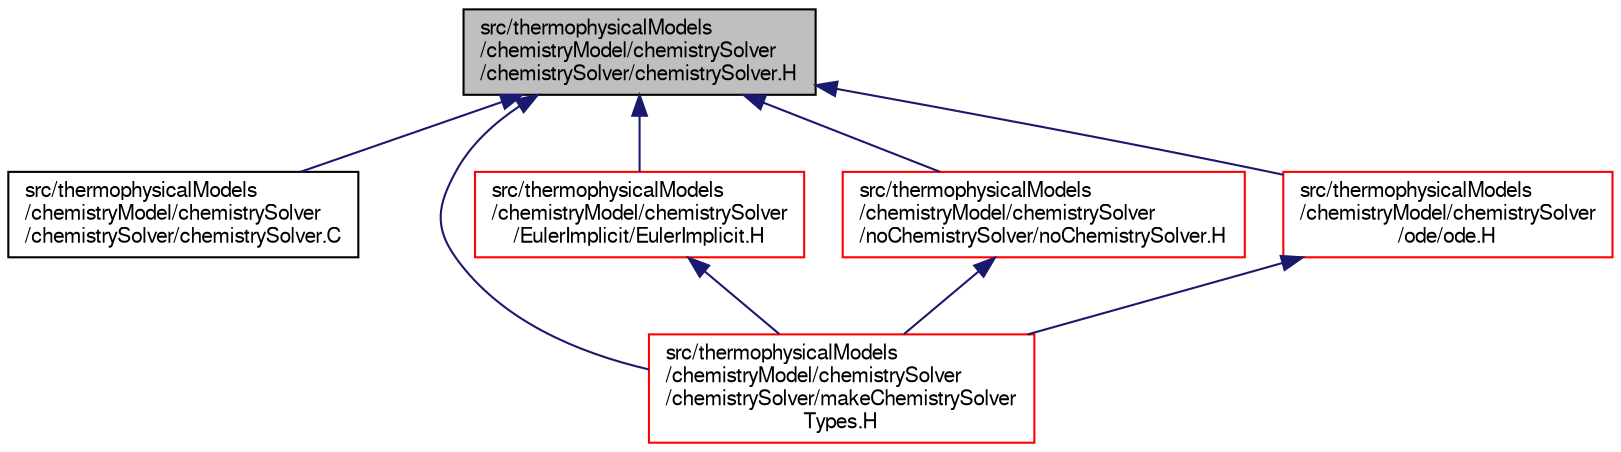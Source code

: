 digraph "src/thermophysicalModels/chemistryModel/chemistrySolver/chemistrySolver/chemistrySolver.H"
{
  bgcolor="transparent";
  edge [fontname="FreeSans",fontsize="10",labelfontname="FreeSans",labelfontsize="10"];
  node [fontname="FreeSans",fontsize="10",shape=record];
  Node312 [label="src/thermophysicalModels\l/chemistryModel/chemistrySolver\l/chemistrySolver/chemistrySolver.H",height=0.2,width=0.4,color="black", fillcolor="grey75", style="filled", fontcolor="black"];
  Node312 -> Node313 [dir="back",color="midnightblue",fontsize="10",style="solid",fontname="FreeSans"];
  Node313 [label="src/thermophysicalModels\l/chemistryModel/chemistrySolver\l/chemistrySolver/chemistrySolver.C",height=0.2,width=0.4,color="black",URL="$a15530.html"];
  Node312 -> Node314 [dir="back",color="midnightblue",fontsize="10",style="solid",fontname="FreeSans"];
  Node314 [label="src/thermophysicalModels\l/chemistryModel/chemistrySolver\l/chemistrySolver/makeChemistrySolver\lTypes.H",height=0.2,width=0.4,color="red",URL="$a15539.html"];
  Node312 -> Node316 [dir="back",color="midnightblue",fontsize="10",style="solid",fontname="FreeSans"];
  Node316 [label="src/thermophysicalModels\l/chemistryModel/chemistrySolver\l/EulerImplicit/EulerImplicit.H",height=0.2,width=0.4,color="red",URL="$a15545.html"];
  Node316 -> Node314 [dir="back",color="midnightblue",fontsize="10",style="solid",fontname="FreeSans"];
  Node312 -> Node320 [dir="back",color="midnightblue",fontsize="10",style="solid",fontname="FreeSans"];
  Node320 [label="src/thermophysicalModels\l/chemistryModel/chemistrySolver\l/noChemistrySolver/noChemistrySolver.H",height=0.2,width=0.4,color="red",URL="$a15551.html"];
  Node320 -> Node314 [dir="back",color="midnightblue",fontsize="10",style="solid",fontname="FreeSans"];
  Node312 -> Node322 [dir="back",color="midnightblue",fontsize="10",style="solid",fontname="FreeSans"];
  Node322 [label="src/thermophysicalModels\l/chemistryModel/chemistrySolver\l/ode/ode.H",height=0.2,width=0.4,color="red",URL="$a15557.html"];
  Node322 -> Node314 [dir="back",color="midnightblue",fontsize="10",style="solid",fontname="FreeSans"];
}
